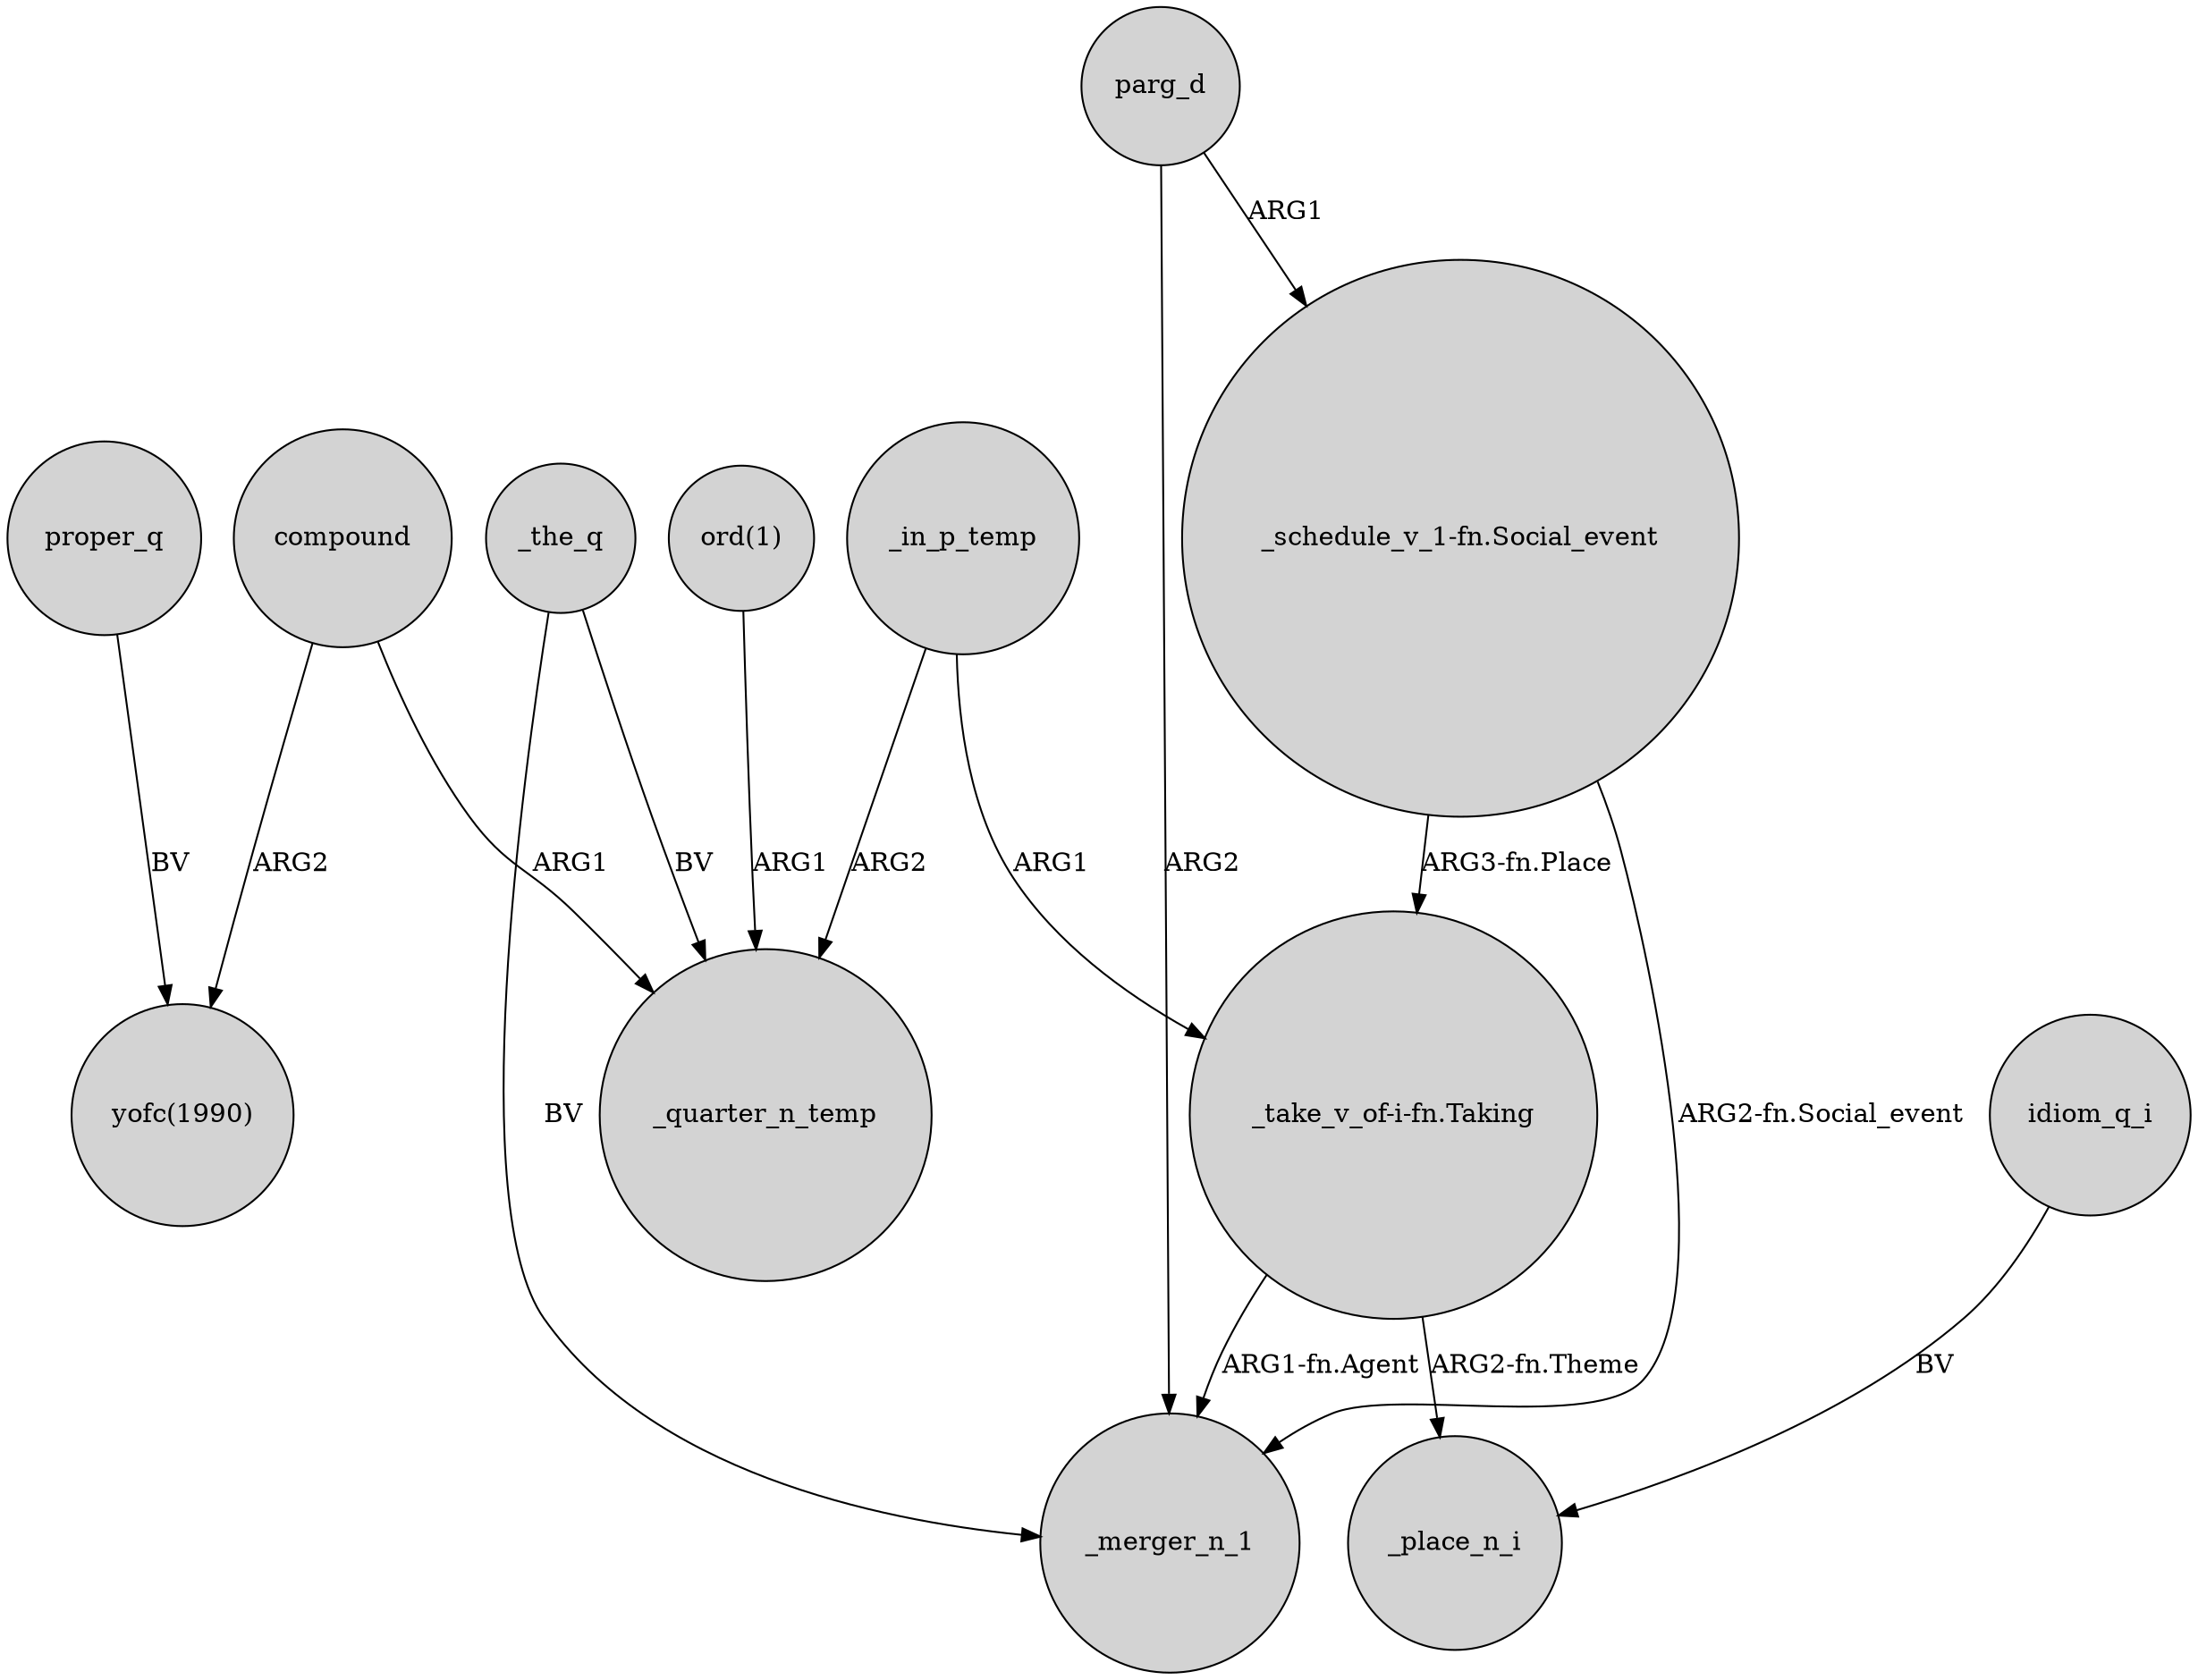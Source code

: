 digraph {
	node [shape=circle style=filled]
	compound -> "yofc(1990)" [label=ARG2]
	"_schedule_v_1-fn.Social_event" -> "_take_v_of-i-fn.Taking" [label="ARG3-fn.Place"]
	"_schedule_v_1-fn.Social_event" -> _merger_n_1 [label="ARG2-fn.Social_event"]
	proper_q -> "yofc(1990)" [label=BV]
	parg_d -> "_schedule_v_1-fn.Social_event" [label=ARG1]
	idiom_q_i -> _place_n_i [label=BV]
	_in_p_temp -> _quarter_n_temp [label=ARG2]
	parg_d -> _merger_n_1 [label=ARG2]
	"_take_v_of-i-fn.Taking" -> _merger_n_1 [label="ARG1-fn.Agent"]
	_in_p_temp -> "_take_v_of-i-fn.Taking" [label=ARG1]
	"ord(1)" -> _quarter_n_temp [label=ARG1]
	_the_q -> _merger_n_1 [label=BV]
	compound -> _quarter_n_temp [label=ARG1]
	"_take_v_of-i-fn.Taking" -> _place_n_i [label="ARG2-fn.Theme"]
	_the_q -> _quarter_n_temp [label=BV]
}
